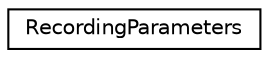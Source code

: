 digraph "Graphical Class Hierarchy"
{
 // LATEX_PDF_SIZE
  edge [fontname="Helvetica",fontsize="10",labelfontname="Helvetica",labelfontsize="10"];
  node [fontname="Helvetica",fontsize="10",shape=record];
  rankdir="LR";
  Node0 [label="RecordingParameters",height=0.2,width=0.4,color="black", fillcolor="white", style="filled",URL="$structsl_1_1RecordingParameters.html",tooltip="Sets the recording parameters."];
}
